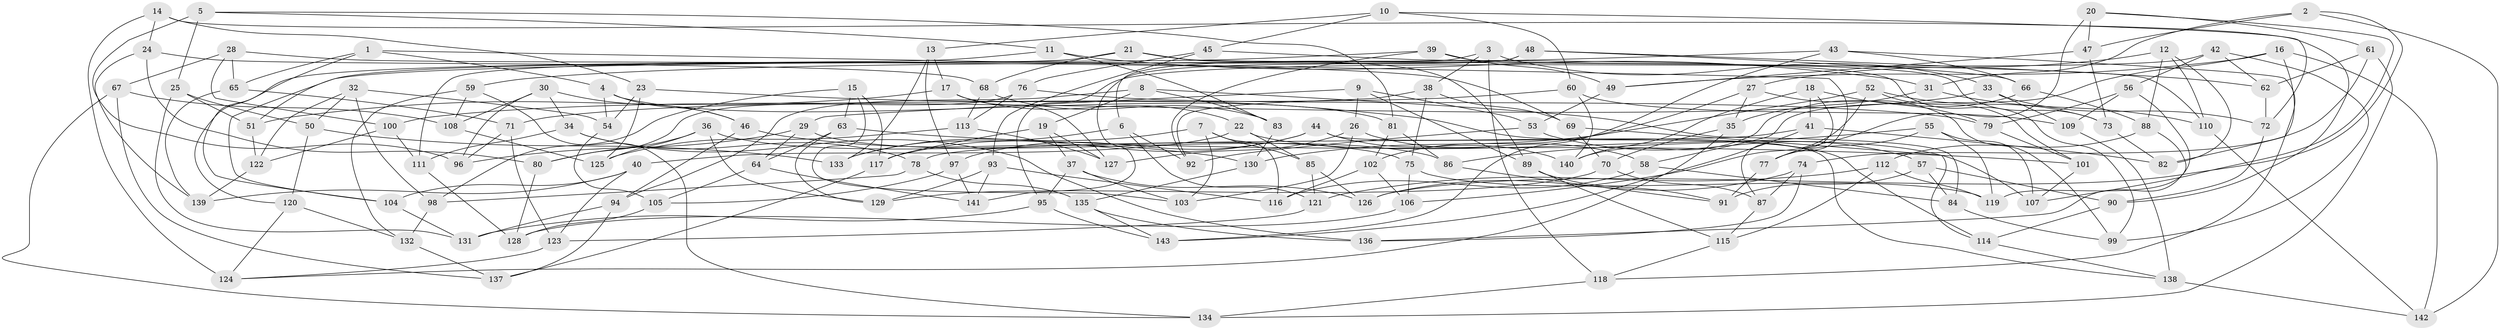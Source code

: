 // coarse degree distribution, {10: 0.05813953488372093, 11: 0.046511627906976744, 4: 0.7093023255813954, 12: 0.046511627906976744, 9: 0.023255813953488372, 3: 0.11627906976744186}
// Generated by graph-tools (version 1.1) at 2025/53/03/04/25 22:53:54]
// undirected, 143 vertices, 286 edges
graph export_dot {
  node [color=gray90,style=filled];
  1;
  2;
  3;
  4;
  5;
  6;
  7;
  8;
  9;
  10;
  11;
  12;
  13;
  14;
  15;
  16;
  17;
  18;
  19;
  20;
  21;
  22;
  23;
  24;
  25;
  26;
  27;
  28;
  29;
  30;
  31;
  32;
  33;
  34;
  35;
  36;
  37;
  38;
  39;
  40;
  41;
  42;
  43;
  44;
  45;
  46;
  47;
  48;
  49;
  50;
  51;
  52;
  53;
  54;
  55;
  56;
  57;
  58;
  59;
  60;
  61;
  62;
  63;
  64;
  65;
  66;
  67;
  68;
  69;
  70;
  71;
  72;
  73;
  74;
  75;
  76;
  77;
  78;
  79;
  80;
  81;
  82;
  83;
  84;
  85;
  86;
  87;
  88;
  89;
  90;
  91;
  92;
  93;
  94;
  95;
  96;
  97;
  98;
  99;
  100;
  101;
  102;
  103;
  104;
  105;
  106;
  107;
  108;
  109;
  110;
  111;
  112;
  113;
  114;
  115;
  116;
  117;
  118;
  119;
  120;
  121;
  122;
  123;
  124;
  125;
  126;
  127;
  128;
  129;
  130;
  131;
  132;
  133;
  134;
  135;
  136;
  137;
  138;
  139;
  140;
  141;
  142;
  143;
  1 -- 4;
  1 -- 65;
  1 -- 77;
  1 -- 104;
  2 -- 126;
  2 -- 47;
  2 -- 142;
  2 -- 31;
  3 -- 38;
  3 -- 6;
  3 -- 118;
  3 -- 33;
  4 -- 46;
  4 -- 81;
  4 -- 54;
  5 -- 96;
  5 -- 25;
  5 -- 11;
  5 -- 81;
  6 -- 92;
  6 -- 121;
  6 -- 133;
  7 -- 85;
  7 -- 116;
  7 -- 133;
  7 -- 103;
  8 -- 94;
  8 -- 83;
  8 -- 19;
  8 -- 84;
  9 -- 53;
  9 -- 26;
  9 -- 29;
  9 -- 89;
  10 -- 72;
  10 -- 45;
  10 -- 13;
  10 -- 60;
  11 -- 120;
  11 -- 83;
  11 -- 31;
  12 -- 110;
  12 -- 82;
  12 -- 88;
  12 -- 27;
  13 -- 133;
  13 -- 97;
  13 -- 17;
  14 -- 23;
  14 -- 124;
  14 -- 24;
  14 -- 90;
  15 -- 117;
  15 -- 98;
  15 -- 103;
  15 -- 63;
  16 -- 58;
  16 -- 49;
  16 -- 82;
  16 -- 142;
  17 -- 51;
  17 -- 22;
  17 -- 127;
  18 -- 41;
  18 -- 140;
  18 -- 79;
  18 -- 87;
  19 -- 37;
  19 -- 127;
  19 -- 117;
  20 -- 77;
  20 -- 47;
  20 -- 107;
  20 -- 61;
  21 -- 68;
  21 -- 89;
  21 -- 110;
  21 -- 51;
  22 -- 40;
  22 -- 85;
  22 -- 107;
  23 -- 54;
  23 -- 125;
  23 -- 114;
  24 -- 68;
  24 -- 139;
  24 -- 80;
  25 -- 50;
  25 -- 131;
  25 -- 51;
  26 -- 127;
  26 -- 103;
  26 -- 58;
  27 -- 35;
  27 -- 99;
  27 -- 102;
  28 -- 65;
  28 -- 100;
  28 -- 69;
  28 -- 67;
  29 -- 86;
  29 -- 96;
  29 -- 64;
  30 -- 108;
  30 -- 46;
  30 -- 96;
  30 -- 34;
  31 -- 35;
  31 -- 110;
  32 -- 98;
  32 -- 50;
  32 -- 122;
  32 -- 54;
  33 -- 72;
  33 -- 100;
  33 -- 109;
  34 -- 136;
  34 -- 78;
  34 -- 111;
  35 -- 124;
  35 -- 70;
  36 -- 75;
  36 -- 80;
  36 -- 125;
  36 -- 129;
  37 -- 95;
  37 -- 103;
  37 -- 126;
  38 -- 92;
  38 -- 75;
  38 -- 69;
  39 -- 104;
  39 -- 92;
  39 -- 49;
  39 -- 73;
  40 -- 123;
  40 -- 139;
  40 -- 104;
  41 -- 78;
  41 -- 143;
  41 -- 82;
  42 -- 56;
  42 -- 62;
  42 -- 95;
  42 -- 99;
  43 -- 118;
  43 -- 59;
  43 -- 143;
  43 -- 66;
  44 -- 97;
  44 -- 117;
  44 -- 140;
  44 -- 138;
  45 -- 99;
  45 -- 93;
  45 -- 76;
  46 -- 94;
  46 -- 130;
  47 -- 73;
  47 -- 49;
  48 -- 62;
  48 -- 141;
  48 -- 111;
  48 -- 66;
  49 -- 53;
  50 -- 133;
  50 -- 120;
  51 -- 122;
  52 -- 101;
  52 -- 106;
  52 -- 130;
  52 -- 73;
  53 -- 92;
  53 -- 57;
  54 -- 105;
  55 -- 119;
  55 -- 77;
  55 -- 107;
  55 -- 86;
  56 -- 79;
  56 -- 109;
  56 -- 119;
  57 -- 90;
  57 -- 84;
  57 -- 91;
  58 -- 116;
  58 -- 84;
  59 -- 132;
  59 -- 108;
  59 -- 134;
  60 -- 109;
  60 -- 71;
  60 -- 140;
  61 -- 134;
  61 -- 62;
  61 -- 74;
  62 -- 72;
  63 -- 101;
  63 -- 64;
  63 -- 129;
  64 -- 105;
  64 -- 141;
  65 -- 71;
  65 -- 139;
  66 -- 140;
  66 -- 88;
  67 -- 134;
  67 -- 108;
  67 -- 137;
  68 -- 113;
  68 -- 83;
  69 -- 114;
  69 -- 70;
  70 -- 129;
  70 -- 87;
  71 -- 96;
  71 -- 123;
  72 -- 90;
  73 -- 82;
  74 -- 136;
  74 -- 87;
  74 -- 126;
  75 -- 119;
  75 -- 106;
  76 -- 113;
  76 -- 80;
  76 -- 79;
  77 -- 91;
  78 -- 98;
  78 -- 135;
  79 -- 101;
  80 -- 128;
  81 -- 102;
  81 -- 86;
  83 -- 130;
  84 -- 99;
  85 -- 121;
  85 -- 126;
  86 -- 91;
  87 -- 115;
  88 -- 112;
  88 -- 136;
  89 -- 91;
  89 -- 115;
  90 -- 114;
  93 -- 129;
  93 -- 141;
  93 -- 116;
  94 -- 137;
  94 -- 131;
  95 -- 143;
  95 -- 131;
  97 -- 141;
  97 -- 105;
  98 -- 132;
  100 -- 111;
  100 -- 122;
  101 -- 107;
  102 -- 106;
  102 -- 116;
  104 -- 131;
  105 -- 128;
  106 -- 128;
  108 -- 125;
  109 -- 138;
  110 -- 142;
  111 -- 128;
  112 -- 115;
  112 -- 121;
  112 -- 119;
  113 -- 125;
  113 -- 127;
  114 -- 138;
  115 -- 118;
  117 -- 137;
  118 -- 134;
  120 -- 132;
  120 -- 124;
  121 -- 123;
  122 -- 139;
  123 -- 124;
  130 -- 135;
  132 -- 137;
  135 -- 143;
  135 -- 136;
  138 -- 142;
}
